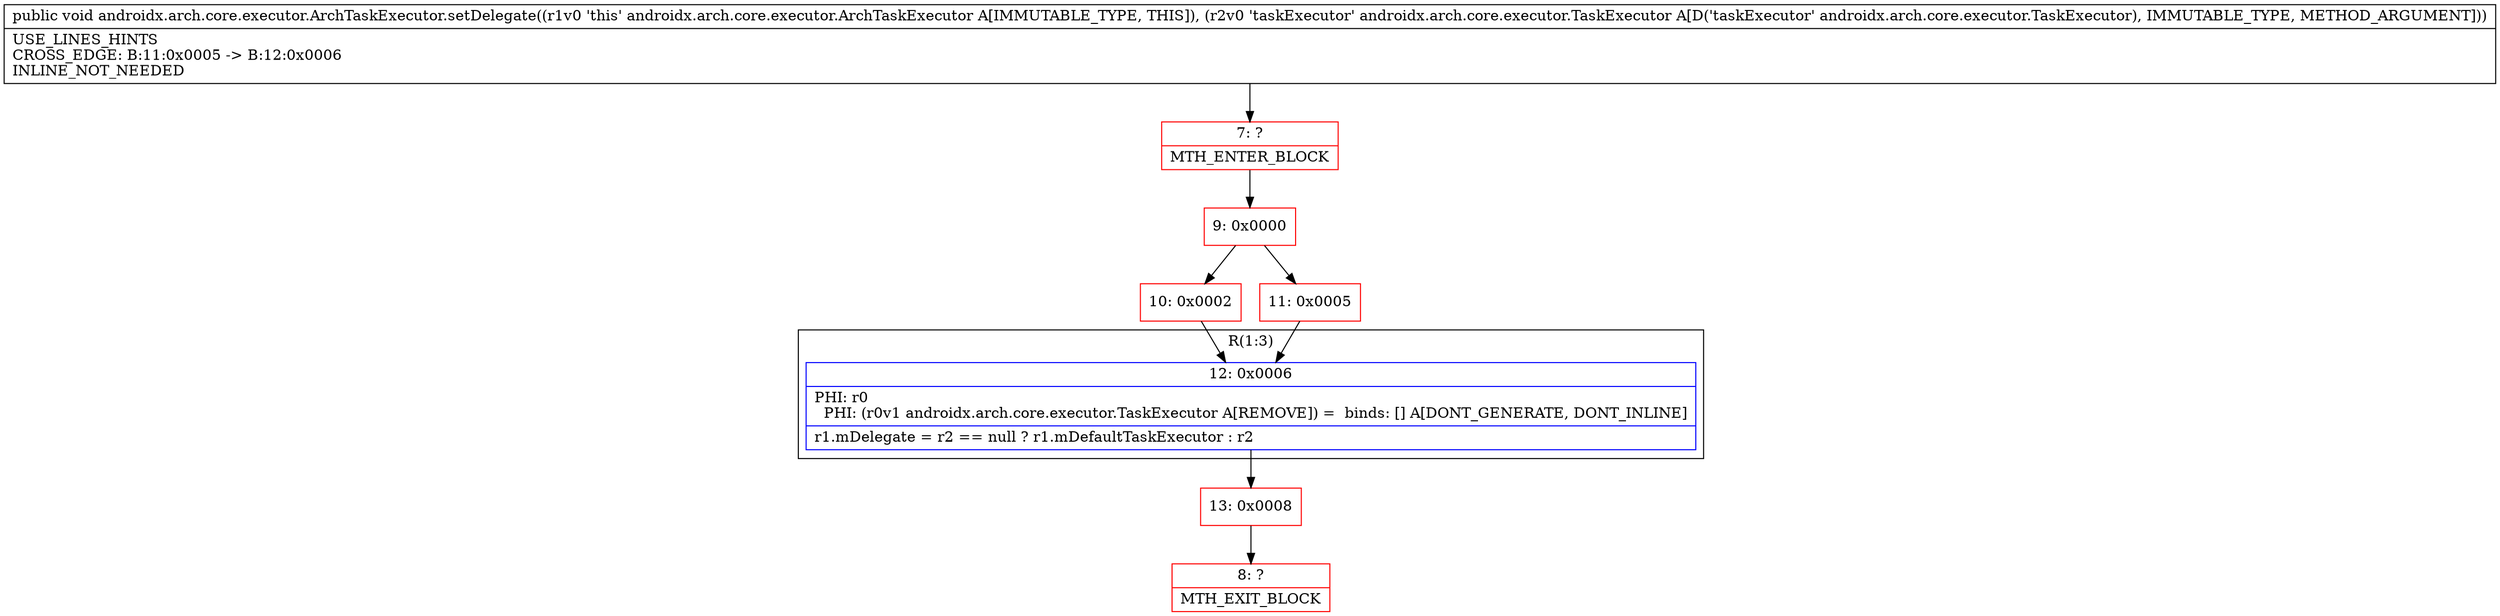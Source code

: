 digraph "CFG forandroidx.arch.core.executor.ArchTaskExecutor.setDelegate(Landroidx\/arch\/core\/executor\/TaskExecutor;)V" {
subgraph cluster_Region_1323600228 {
label = "R(1:3)";
node [shape=record,color=blue];
Node_12 [shape=record,label="{12\:\ 0x0006|PHI: r0 \l  PHI: (r0v1 androidx.arch.core.executor.TaskExecutor A[REMOVE]) =  binds: [] A[DONT_GENERATE, DONT_INLINE]\l|r1.mDelegate = r2 == null ? r1.mDefaultTaskExecutor : r2\l}"];
}
Node_7 [shape=record,color=red,label="{7\:\ ?|MTH_ENTER_BLOCK\l}"];
Node_9 [shape=record,color=red,label="{9\:\ 0x0000}"];
Node_10 [shape=record,color=red,label="{10\:\ 0x0002}"];
Node_13 [shape=record,color=red,label="{13\:\ 0x0008}"];
Node_8 [shape=record,color=red,label="{8\:\ ?|MTH_EXIT_BLOCK\l}"];
Node_11 [shape=record,color=red,label="{11\:\ 0x0005}"];
MethodNode[shape=record,label="{public void androidx.arch.core.executor.ArchTaskExecutor.setDelegate((r1v0 'this' androidx.arch.core.executor.ArchTaskExecutor A[IMMUTABLE_TYPE, THIS]), (r2v0 'taskExecutor' androidx.arch.core.executor.TaskExecutor A[D('taskExecutor' androidx.arch.core.executor.TaskExecutor), IMMUTABLE_TYPE, METHOD_ARGUMENT]))  | USE_LINES_HINTS\lCROSS_EDGE: B:11:0x0005 \-\> B:12:0x0006\lINLINE_NOT_NEEDED\l}"];
MethodNode -> Node_7;Node_12 -> Node_13;
Node_7 -> Node_9;
Node_9 -> Node_10;
Node_9 -> Node_11;
Node_10 -> Node_12;
Node_13 -> Node_8;
Node_11 -> Node_12;
}

